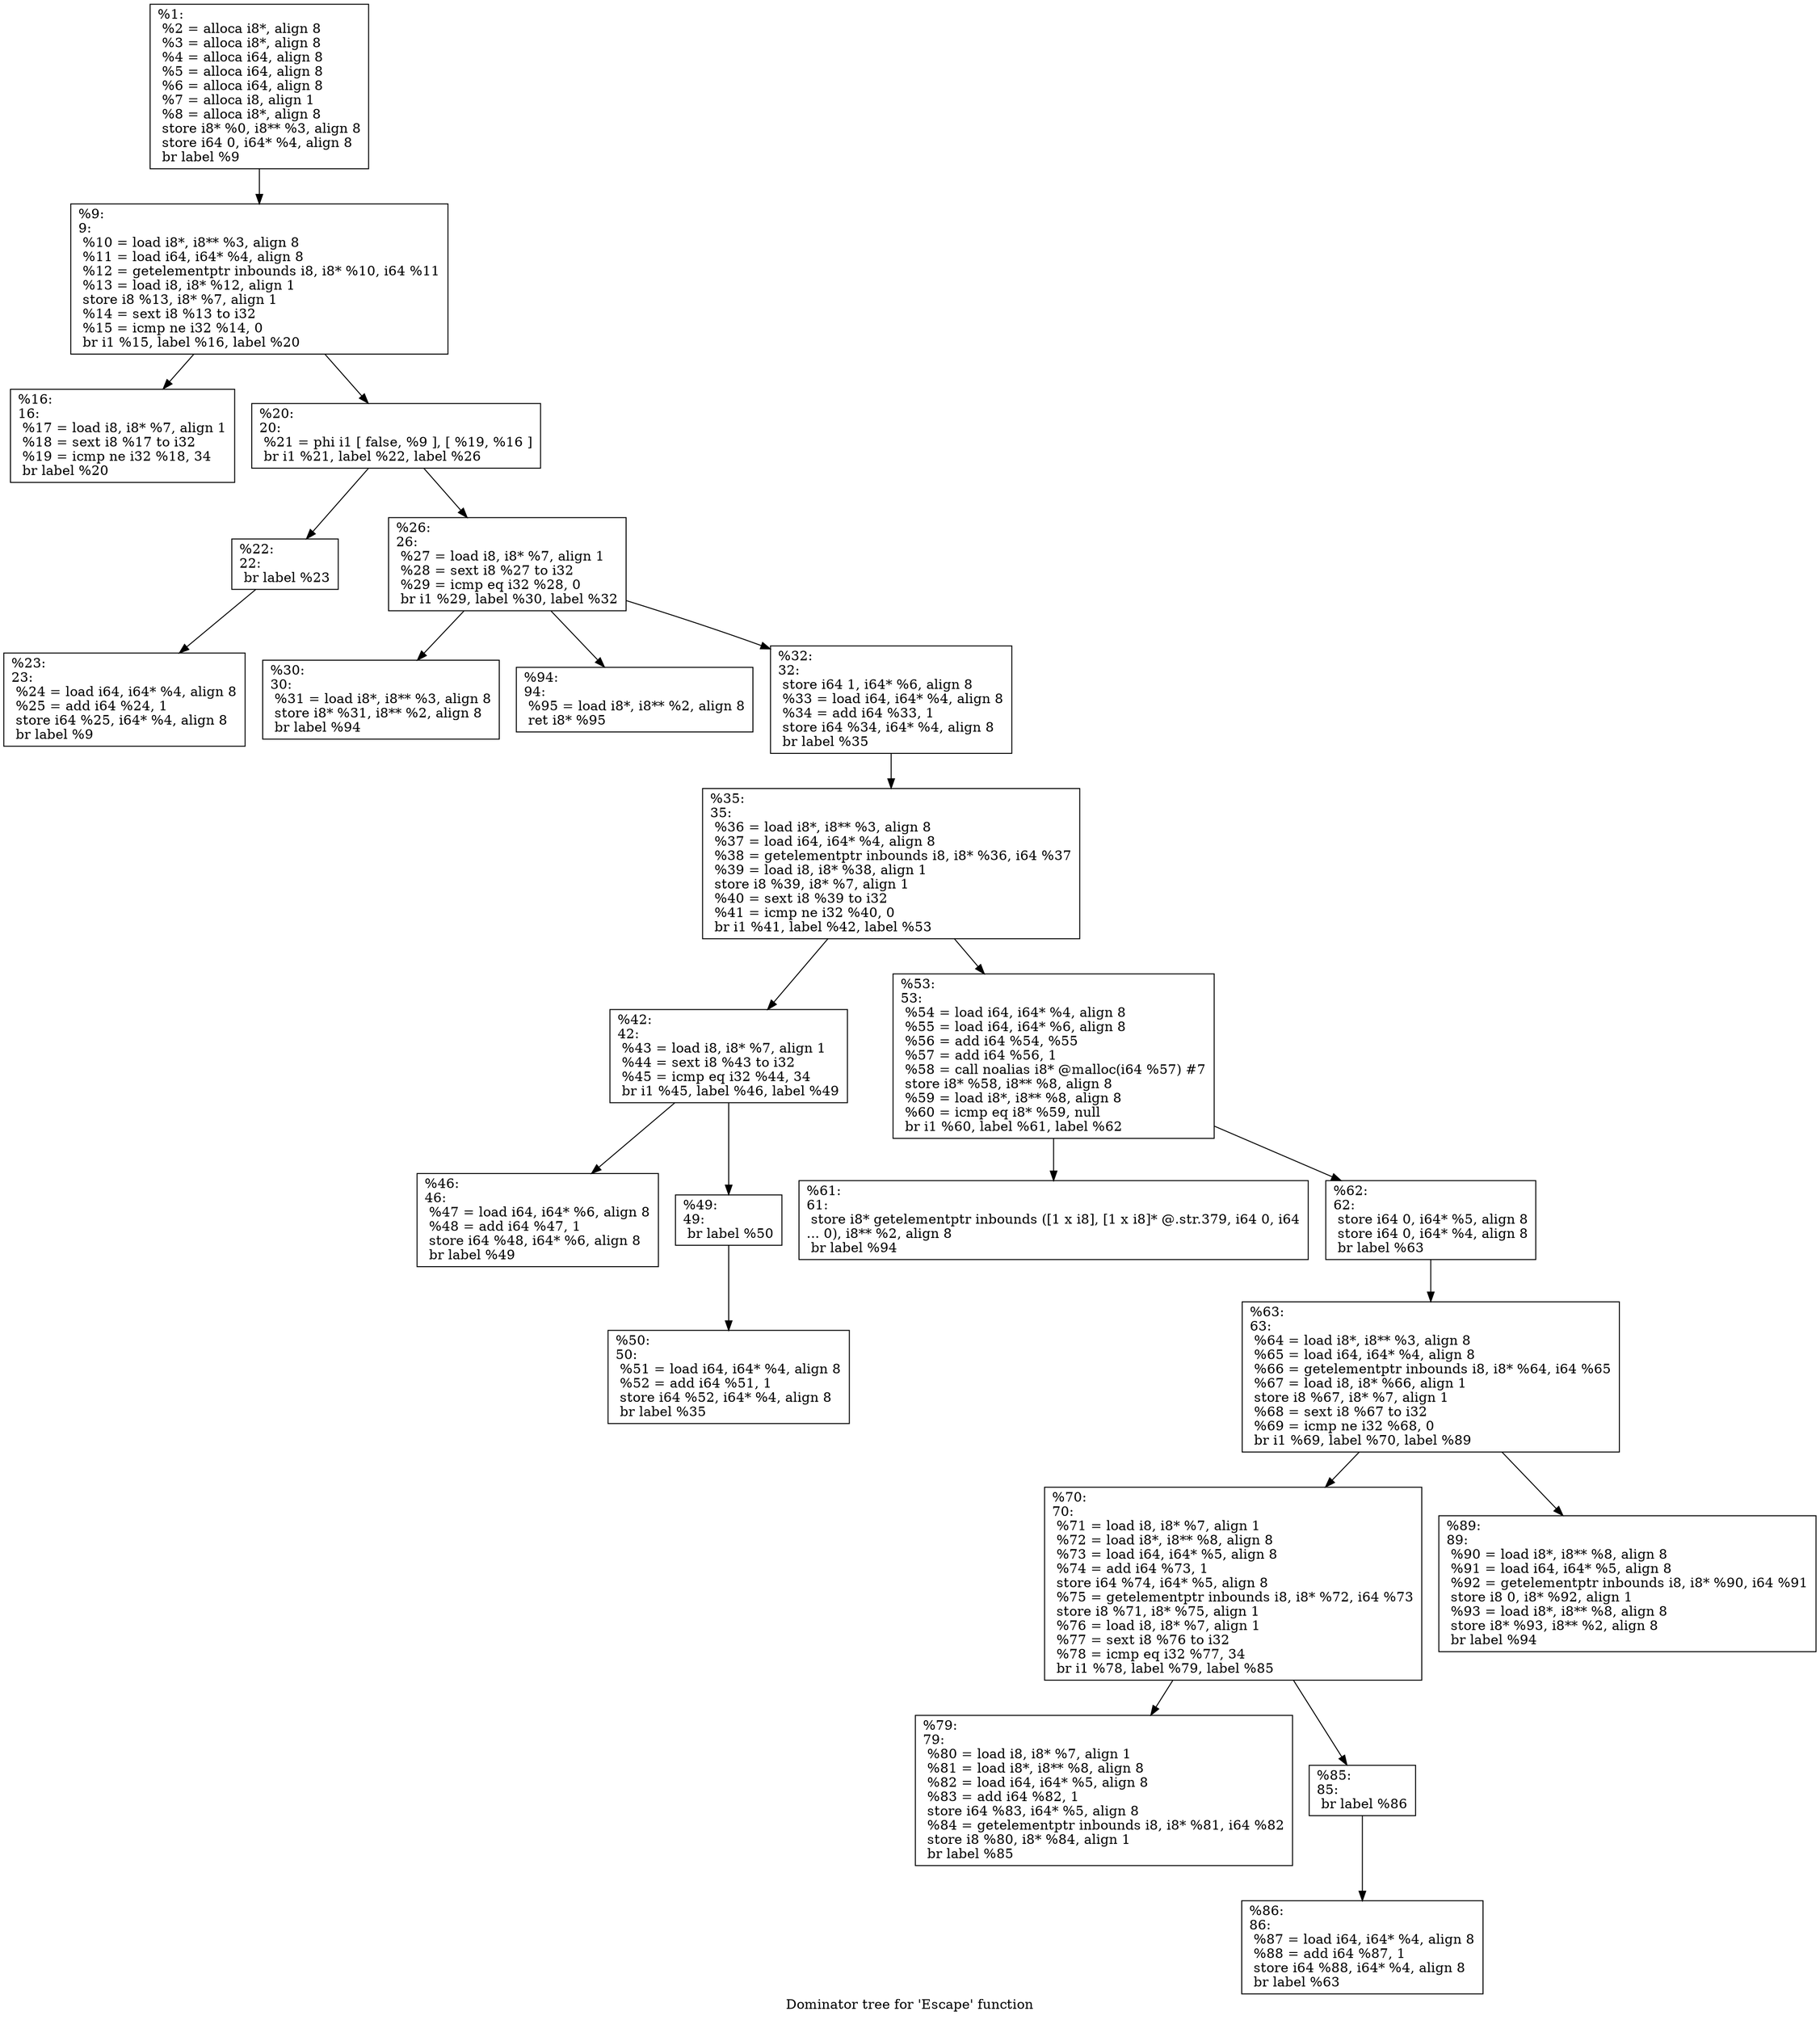 digraph "Dominator tree for 'Escape' function" {
	label="Dominator tree for 'Escape' function";

	Node0x1e91070 [shape=record,label="{%1:\l  %2 = alloca i8*, align 8\l  %3 = alloca i8*, align 8\l  %4 = alloca i64, align 8\l  %5 = alloca i64, align 8\l  %6 = alloca i64, align 8\l  %7 = alloca i8, align 1\l  %8 = alloca i8*, align 8\l  store i8* %0, i8** %3, align 8\l  store i64 0, i64* %4, align 8\l  br label %9\l}"];
	Node0x1e91070 -> Node0x1e85a10;
	Node0x1e85a10 [shape=record,label="{%9:\l9:                                                \l  %10 = load i8*, i8** %3, align 8\l  %11 = load i64, i64* %4, align 8\l  %12 = getelementptr inbounds i8, i8* %10, i64 %11\l  %13 = load i8, i8* %12, align 1\l  store i8 %13, i8* %7, align 1\l  %14 = sext i8 %13 to i32\l  %15 = icmp ne i32 %14, 0\l  br i1 %15, label %16, label %20\l}"];
	Node0x1e85a10 -> Node0x1e91570;
	Node0x1e85a10 -> Node0x1e90f70;
	Node0x1e91570 [shape=record,label="{%16:\l16:                                               \l  %17 = load i8, i8* %7, align 1\l  %18 = sext i8 %17 to i32\l  %19 = icmp ne i32 %18, 34\l  br label %20\l}"];
	Node0x1e90f70 [shape=record,label="{%20:\l20:                                               \l  %21 = phi i1 [ false, %9 ], [ %19, %16 ]\l  br i1 %21, label %22, label %26\l}"];
	Node0x1e90f70 -> Node0x1d2ca50;
	Node0x1e90f70 -> Node0x1e4c810;
	Node0x1d2ca50 [shape=record,label="{%22:\l22:                                               \l  br label %23\l}"];
	Node0x1d2ca50 -> Node0x1e64810;
	Node0x1e64810 [shape=record,label="{%23:\l23:                                               \l  %24 = load i64, i64* %4, align 8\l  %25 = add i64 %24, 1\l  store i64 %25, i64* %4, align 8\l  br label %9\l}"];
	Node0x1e4c810 [shape=record,label="{%26:\l26:                                               \l  %27 = load i8, i8* %7, align 1\l  %28 = sext i8 %27 to i32\l  %29 = icmp eq i32 %28, 0\l  br i1 %29, label %30, label %32\l}"];
	Node0x1e4c810 -> Node0x1dbb180;
	Node0x1e4c810 -> Node0x1dd73c0;
	Node0x1e4c810 -> Node0x1dce060;
	Node0x1dbb180 [shape=record,label="{%30:\l30:                                               \l  %31 = load i8*, i8** %3, align 8\l  store i8* %31, i8** %2, align 8\l  br label %94\l}"];
	Node0x1dd73c0 [shape=record,label="{%94:\l94:                                               \l  %95 = load i8*, i8** %2, align 8\l  ret i8* %95\l}"];
	Node0x1dce060 [shape=record,label="{%32:\l32:                                               \l  store i64 1, i64* %6, align 8\l  %33 = load i64, i64* %4, align 8\l  %34 = add i64 %33, 1\l  store i64 %34, i64* %4, align 8\l  br label %35\l}"];
	Node0x1dce060 -> Node0x1e3e5c0;
	Node0x1e3e5c0 [shape=record,label="{%35:\l35:                                               \l  %36 = load i8*, i8** %3, align 8\l  %37 = load i64, i64* %4, align 8\l  %38 = getelementptr inbounds i8, i8* %36, i64 %37\l  %39 = load i8, i8* %38, align 1\l  store i8 %39, i8* %7, align 1\l  %40 = sext i8 %39 to i32\l  %41 = icmp ne i32 %40, 0\l  br i1 %41, label %42, label %53\l}"];
	Node0x1e3e5c0 -> Node0x1ded350;
	Node0x1e3e5c0 -> Node0x1e091b0;
	Node0x1ded350 [shape=record,label="{%42:\l42:                                               \l  %43 = load i8, i8* %7, align 1\l  %44 = sext i8 %43 to i32\l  %45 = icmp eq i32 %44, 34\l  br i1 %45, label %46, label %49\l}"];
	Node0x1ded350 -> Node0x1dbb4c0;
	Node0x1ded350 -> Node0x1e4cd50;
	Node0x1dbb4c0 [shape=record,label="{%46:\l46:                                               \l  %47 = load i64, i64* %6, align 8\l  %48 = add i64 %47, 1\l  store i64 %48, i64* %6, align 8\l  br label %49\l}"];
	Node0x1e4cd50 [shape=record,label="{%49:\l49:                                               \l  br label %50\l}"];
	Node0x1e4cd50 -> Node0x1db6bd0;
	Node0x1db6bd0 [shape=record,label="{%50:\l50:                                               \l  %51 = load i64, i64* %4, align 8\l  %52 = add i64 %51, 1\l  store i64 %52, i64* %4, align 8\l  br label %35\l}"];
	Node0x1e091b0 [shape=record,label="{%53:\l53:                                               \l  %54 = load i64, i64* %4, align 8\l  %55 = load i64, i64* %6, align 8\l  %56 = add i64 %54, %55\l  %57 = add i64 %56, 1\l  %58 = call noalias i8* @malloc(i64 %57) #7\l  store i8* %58, i8** %8, align 8\l  %59 = load i8*, i8** %8, align 8\l  %60 = icmp eq i8* %59, null\l  br i1 %60, label %61, label %62\l}"];
	Node0x1e091b0 -> Node0x1e26810;
	Node0x1e091b0 -> Node0x1dda260;
	Node0x1e26810 [shape=record,label="{%61:\l61:                                               \l  store i8* getelementptr inbounds ([1 x i8], [1 x i8]* @.str.379, i64 0, i64\l... 0), i8** %2, align 8\l  br label %94\l}"];
	Node0x1dda260 [shape=record,label="{%62:\l62:                                               \l  store i64 0, i64* %5, align 8\l  store i64 0, i64* %4, align 8\l  br label %63\l}"];
	Node0x1dda260 -> Node0x1dcc9d0;
	Node0x1dcc9d0 [shape=record,label="{%63:\l63:                                               \l  %64 = load i8*, i8** %3, align 8\l  %65 = load i64, i64* %4, align 8\l  %66 = getelementptr inbounds i8, i8* %64, i64 %65\l  %67 = load i8, i8* %66, align 1\l  store i8 %67, i8* %7, align 1\l  %68 = sext i8 %67 to i32\l  %69 = icmp ne i32 %68, 0\l  br i1 %69, label %70, label %89\l}"];
	Node0x1dcc9d0 -> Node0x1e45550;
	Node0x1dcc9d0 -> Node0x1dc1f80;
	Node0x1e45550 [shape=record,label="{%70:\l70:                                               \l  %71 = load i8, i8* %7, align 1\l  %72 = load i8*, i8** %8, align 8\l  %73 = load i64, i64* %5, align 8\l  %74 = add i64 %73, 1\l  store i64 %74, i64* %5, align 8\l  %75 = getelementptr inbounds i8, i8* %72, i64 %73\l  store i8 %71, i8* %75, align 1\l  %76 = load i8, i8* %7, align 1\l  %77 = sext i8 %76 to i32\l  %78 = icmp eq i32 %77, 34\l  br i1 %78, label %79, label %85\l}"];
	Node0x1e45550 -> Node0x1dd9710;
	Node0x1e45550 -> Node0x1e13610;
	Node0x1dd9710 [shape=record,label="{%79:\l79:                                               \l  %80 = load i8, i8* %7, align 1\l  %81 = load i8*, i8** %8, align 8\l  %82 = load i64, i64* %5, align 8\l  %83 = add i64 %82, 1\l  store i64 %83, i64* %5, align 8\l  %84 = getelementptr inbounds i8, i8* %81, i64 %82\l  store i8 %80, i8* %84, align 1\l  br label %85\l}"];
	Node0x1e13610 [shape=record,label="{%85:\l85:                                               \l  br label %86\l}"];
	Node0x1e13610 -> Node0x1dee4e0;
	Node0x1dee4e0 [shape=record,label="{%86:\l86:                                               \l  %87 = load i64, i64* %4, align 8\l  %88 = add i64 %87, 1\l  store i64 %88, i64* %4, align 8\l  br label %63\l}"];
	Node0x1dc1f80 [shape=record,label="{%89:\l89:                                               \l  %90 = load i8*, i8** %8, align 8\l  %91 = load i64, i64* %5, align 8\l  %92 = getelementptr inbounds i8, i8* %90, i64 %91\l  store i8 0, i8* %92, align 1\l  %93 = load i8*, i8** %8, align 8\l  store i8* %93, i8** %2, align 8\l  br label %94\l}"];
}
